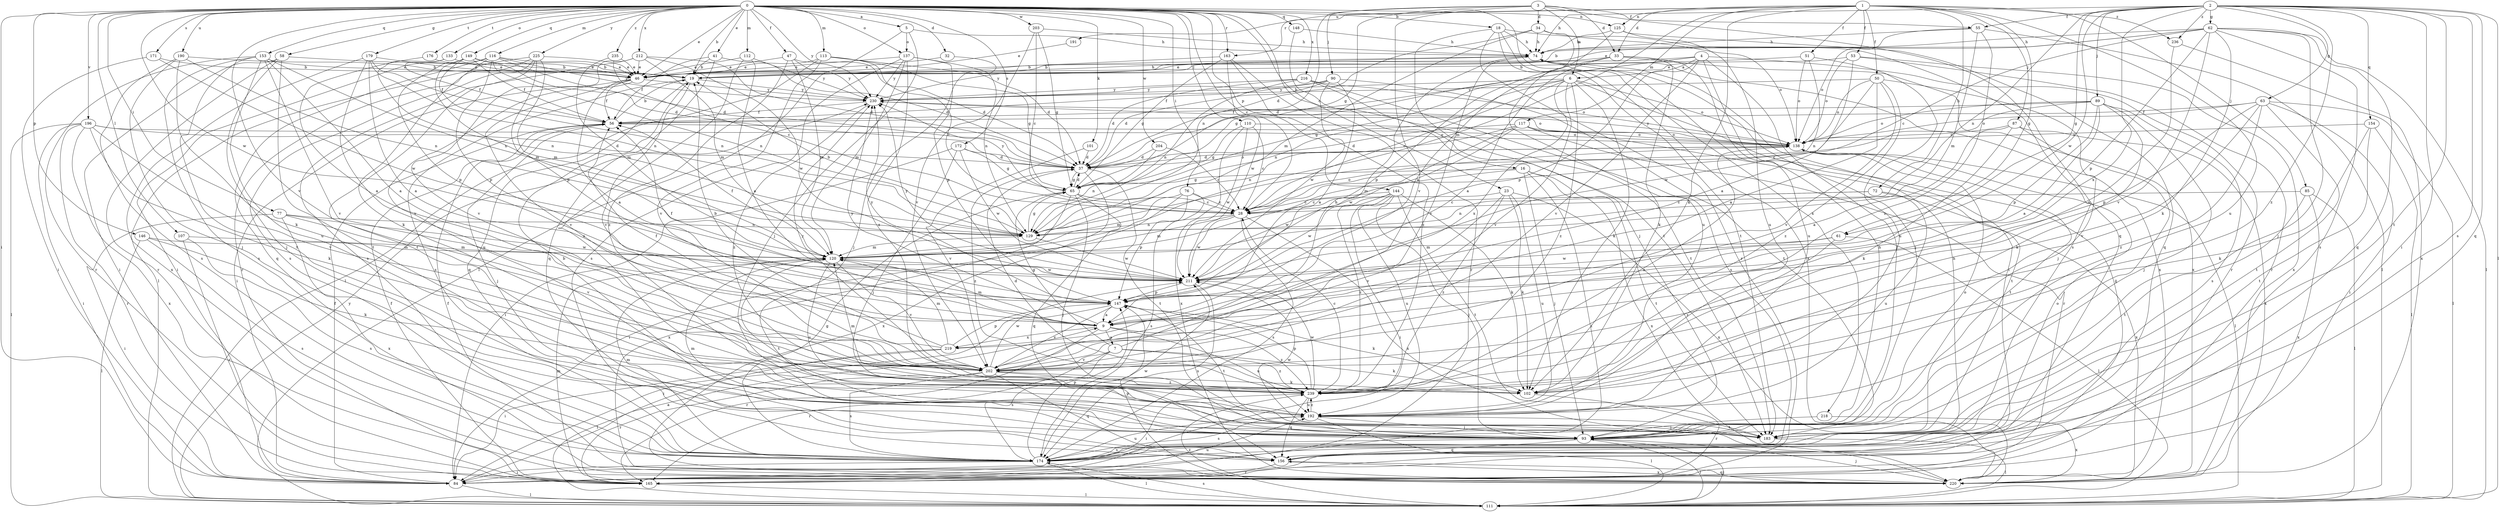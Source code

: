 strict digraph  {
0;
1;
2;
3;
4;
5;
6;
7;
9;
16;
18;
19;
23;
28;
32;
33;
34;
37;
41;
46;
47;
50;
51;
53;
55;
56;
58;
61;
62;
63;
65;
72;
74;
76;
77;
84;
85;
87;
89;
90;
93;
101;
102;
107;
110;
111;
112;
113;
116;
117;
120;
125;
129;
133;
137;
138;
144;
146;
147;
148;
149;
153;
154;
156;
163;
165;
171;
172;
174;
176;
179;
183;
190;
191;
192;
196;
202;
203;
204;
211;
212;
216;
218;
219;
220;
225;
230;
235;
236;
239;
0 -> 5  [label=a];
0 -> 16  [label=b];
0 -> 18  [label=b];
0 -> 19  [label=b];
0 -> 23  [label=c];
0 -> 28  [label=c];
0 -> 32  [label=d];
0 -> 41  [label=e];
0 -> 46  [label=e];
0 -> 47  [label=f];
0 -> 58  [label=g];
0 -> 76  [label=i];
0 -> 77  [label=i];
0 -> 84  [label=i];
0 -> 101  [label=k];
0 -> 107  [label=l];
0 -> 110  [label=l];
0 -> 112  [label=m];
0 -> 113  [label=m];
0 -> 116  [label=m];
0 -> 125  [label=n];
0 -> 133  [label=o];
0 -> 137  [label=o];
0 -> 144  [label=p];
0 -> 146  [label=p];
0 -> 148  [label=q];
0 -> 149  [label=q];
0 -> 153  [label=q];
0 -> 163  [label=r];
0 -> 171  [label=s];
0 -> 172  [label=s];
0 -> 176  [label=t];
0 -> 179  [label=t];
0 -> 190  [label=u];
0 -> 196  [label=v];
0 -> 202  [label=v];
0 -> 203  [label=w];
0 -> 204  [label=w];
0 -> 211  [label=w];
0 -> 212  [label=x];
0 -> 216  [label=x];
0 -> 218  [label=x];
0 -> 225  [label=y];
0 -> 230  [label=y];
0 -> 235  [label=z];
1 -> 33  [label=d];
1 -> 50  [label=f];
1 -> 51  [label=f];
1 -> 53  [label=f];
1 -> 61  [label=g];
1 -> 72  [label=h];
1 -> 85  [label=j];
1 -> 87  [label=j];
1 -> 102  [label=k];
1 -> 117  [label=m];
1 -> 120  [label=m];
1 -> 125  [label=n];
1 -> 163  [label=r];
1 -> 191  [label=u];
1 -> 192  [label=u];
1 -> 236  [label=z];
2 -> 55  [label=f];
2 -> 61  [label=g];
2 -> 62  [label=g];
2 -> 63  [label=g];
2 -> 74  [label=h];
2 -> 84  [label=i];
2 -> 89  [label=j];
2 -> 111  [label=l];
2 -> 129  [label=n];
2 -> 154  [label=q];
2 -> 156  [label=q];
2 -> 174  [label=s];
2 -> 183  [label=t];
2 -> 211  [label=w];
2 -> 219  [label=x];
2 -> 236  [label=z];
2 -> 239  [label=z];
3 -> 6  [label=a];
3 -> 33  [label=d];
3 -> 34  [label=d];
3 -> 55  [label=f];
3 -> 65  [label=g];
3 -> 90  [label=j];
3 -> 129  [label=n];
3 -> 156  [label=q];
3 -> 202  [label=v];
4 -> 6  [label=a];
4 -> 37  [label=d];
4 -> 65  [label=g];
4 -> 93  [label=j];
4 -> 147  [label=p];
4 -> 165  [label=r];
4 -> 192  [label=u];
4 -> 202  [label=v];
4 -> 230  [label=y];
5 -> 74  [label=h];
5 -> 93  [label=j];
5 -> 111  [label=l];
5 -> 137  [label=o];
6 -> 28  [label=c];
6 -> 65  [label=g];
6 -> 84  [label=i];
6 -> 102  [label=k];
6 -> 129  [label=n];
6 -> 138  [label=o];
6 -> 202  [label=v];
6 -> 219  [label=x];
6 -> 230  [label=y];
6 -> 239  [label=z];
7 -> 65  [label=g];
7 -> 74  [label=h];
7 -> 102  [label=k];
7 -> 165  [label=r];
7 -> 174  [label=s];
7 -> 202  [label=v];
7 -> 239  [label=z];
9 -> 7  [label=a];
9 -> 120  [label=m];
9 -> 165  [label=r];
9 -> 192  [label=u];
9 -> 219  [label=x];
9 -> 230  [label=y];
9 -> 239  [label=z];
16 -> 65  [label=g];
16 -> 84  [label=i];
16 -> 93  [label=j];
16 -> 183  [label=t];
16 -> 211  [label=w];
16 -> 220  [label=x];
18 -> 74  [label=h];
18 -> 93  [label=j];
18 -> 138  [label=o];
18 -> 165  [label=r];
18 -> 183  [label=t];
18 -> 220  [label=x];
19 -> 74  [label=h];
19 -> 156  [label=q];
19 -> 174  [label=s];
19 -> 202  [label=v];
19 -> 230  [label=y];
23 -> 28  [label=c];
23 -> 102  [label=k];
23 -> 192  [label=u];
23 -> 202  [label=v];
23 -> 220  [label=x];
23 -> 239  [label=z];
28 -> 120  [label=m];
28 -> 129  [label=n];
28 -> 138  [label=o];
28 -> 174  [label=s];
28 -> 211  [label=w];
28 -> 220  [label=x];
32 -> 46  [label=e];
32 -> 93  [label=j];
33 -> 9  [label=a];
33 -> 46  [label=e];
33 -> 93  [label=j];
33 -> 102  [label=k];
33 -> 147  [label=p];
33 -> 220  [label=x];
34 -> 37  [label=d];
34 -> 74  [label=h];
34 -> 120  [label=m];
34 -> 174  [label=s];
34 -> 192  [label=u];
37 -> 65  [label=g];
37 -> 138  [label=o];
37 -> 183  [label=t];
37 -> 220  [label=x];
37 -> 239  [label=z];
41 -> 19  [label=b];
41 -> 37  [label=d];
41 -> 56  [label=f];
41 -> 156  [label=q];
46 -> 9  [label=a];
46 -> 56  [label=f];
46 -> 84  [label=i];
46 -> 192  [label=u];
46 -> 202  [label=v];
46 -> 230  [label=y];
47 -> 37  [label=d];
47 -> 46  [label=e];
47 -> 120  [label=m];
47 -> 230  [label=y];
47 -> 239  [label=z];
50 -> 9  [label=a];
50 -> 93  [label=j];
50 -> 138  [label=o];
50 -> 202  [label=v];
50 -> 211  [label=w];
50 -> 230  [label=y];
50 -> 239  [label=z];
51 -> 19  [label=b];
51 -> 129  [label=n];
51 -> 138  [label=o];
51 -> 192  [label=u];
53 -> 9  [label=a];
53 -> 46  [label=e];
53 -> 138  [label=o];
53 -> 165  [label=r];
53 -> 220  [label=x];
55 -> 74  [label=h];
55 -> 111  [label=l];
55 -> 120  [label=m];
55 -> 138  [label=o];
55 -> 239  [label=z];
56 -> 19  [label=b];
56 -> 93  [label=j];
56 -> 138  [label=o];
58 -> 19  [label=b];
58 -> 84  [label=i];
58 -> 93  [label=j];
58 -> 165  [label=r];
58 -> 183  [label=t];
61 -> 111  [label=l];
61 -> 120  [label=m];
61 -> 211  [label=w];
61 -> 239  [label=z];
62 -> 19  [label=b];
62 -> 28  [label=c];
62 -> 46  [label=e];
62 -> 74  [label=h];
62 -> 93  [label=j];
62 -> 102  [label=k];
62 -> 111  [label=l];
62 -> 147  [label=p];
62 -> 156  [label=q];
62 -> 174  [label=s];
62 -> 202  [label=v];
63 -> 56  [label=f];
63 -> 84  [label=i];
63 -> 111  [label=l];
63 -> 138  [label=o];
63 -> 147  [label=p];
63 -> 183  [label=t];
63 -> 202  [label=v];
63 -> 239  [label=z];
65 -> 28  [label=c];
65 -> 37  [label=d];
65 -> 93  [label=j];
65 -> 156  [label=q];
65 -> 220  [label=x];
65 -> 230  [label=y];
72 -> 28  [label=c];
72 -> 129  [label=n];
72 -> 192  [label=u];
72 -> 220  [label=x];
74 -> 19  [label=b];
74 -> 84  [label=i];
74 -> 202  [label=v];
74 -> 220  [label=x];
76 -> 28  [label=c];
76 -> 84  [label=i];
76 -> 120  [label=m];
76 -> 147  [label=p];
76 -> 174  [label=s];
77 -> 84  [label=i];
77 -> 129  [label=n];
77 -> 202  [label=v];
77 -> 211  [label=w];
77 -> 220  [label=x];
84 -> 9  [label=a];
84 -> 56  [label=f];
84 -> 111  [label=l];
85 -> 28  [label=c];
85 -> 111  [label=l];
85 -> 183  [label=t];
85 -> 220  [label=x];
87 -> 9  [label=a];
87 -> 93  [label=j];
87 -> 102  [label=k];
87 -> 138  [label=o];
87 -> 220  [label=x];
89 -> 9  [label=a];
89 -> 28  [label=c];
89 -> 56  [label=f];
89 -> 93  [label=j];
89 -> 102  [label=k];
89 -> 138  [label=o];
89 -> 147  [label=p];
89 -> 174  [label=s];
90 -> 9  [label=a];
90 -> 37  [label=d];
90 -> 56  [label=f];
90 -> 183  [label=t];
90 -> 211  [label=w];
90 -> 230  [label=y];
93 -> 19  [label=b];
93 -> 74  [label=h];
93 -> 111  [label=l];
93 -> 120  [label=m];
93 -> 138  [label=o];
93 -> 156  [label=q];
93 -> 174  [label=s];
101 -> 37  [label=d];
101 -> 202  [label=v];
102 -> 165  [label=r];
107 -> 120  [label=m];
107 -> 165  [label=r];
107 -> 174  [label=s];
110 -> 28  [label=c];
110 -> 65  [label=g];
110 -> 138  [label=o];
110 -> 211  [label=w];
110 -> 220  [label=x];
111 -> 93  [label=j];
111 -> 174  [label=s];
111 -> 230  [label=y];
111 -> 239  [label=z];
112 -> 9  [label=a];
112 -> 46  [label=e];
112 -> 192  [label=u];
112 -> 230  [label=y];
113 -> 28  [label=c];
113 -> 37  [label=d];
113 -> 46  [label=e];
113 -> 65  [label=g];
113 -> 111  [label=l];
113 -> 202  [label=v];
116 -> 37  [label=d];
116 -> 46  [label=e];
116 -> 84  [label=i];
116 -> 102  [label=k];
116 -> 129  [label=n];
116 -> 147  [label=p];
116 -> 156  [label=q];
116 -> 230  [label=y];
117 -> 37  [label=d];
117 -> 120  [label=m];
117 -> 129  [label=n];
117 -> 138  [label=o];
117 -> 165  [label=r];
117 -> 183  [label=t];
117 -> 211  [label=w];
120 -> 56  [label=f];
120 -> 183  [label=t];
120 -> 192  [label=u];
120 -> 202  [label=v];
120 -> 211  [label=w];
125 -> 9  [label=a];
125 -> 74  [label=h];
125 -> 156  [label=q];
125 -> 192  [label=u];
129 -> 19  [label=b];
129 -> 65  [label=g];
129 -> 120  [label=m];
129 -> 211  [label=w];
133 -> 46  [label=e];
133 -> 56  [label=f];
133 -> 129  [label=n];
137 -> 46  [label=e];
137 -> 120  [label=m];
137 -> 129  [label=n];
137 -> 147  [label=p];
137 -> 174  [label=s];
137 -> 230  [label=y];
137 -> 239  [label=z];
138 -> 37  [label=d];
138 -> 111  [label=l];
138 -> 183  [label=t];
138 -> 230  [label=y];
138 -> 239  [label=z];
144 -> 28  [label=c];
144 -> 84  [label=i];
144 -> 93  [label=j];
144 -> 102  [label=k];
144 -> 183  [label=t];
144 -> 192  [label=u];
144 -> 211  [label=w];
144 -> 239  [label=z];
146 -> 102  [label=k];
146 -> 111  [label=l];
146 -> 120  [label=m];
146 -> 174  [label=s];
147 -> 9  [label=a];
147 -> 56  [label=f];
147 -> 84  [label=i];
147 -> 102  [label=k];
147 -> 183  [label=t];
147 -> 202  [label=v];
147 -> 230  [label=y];
148 -> 74  [label=h];
148 -> 183  [label=t];
149 -> 37  [label=d];
149 -> 46  [label=e];
149 -> 56  [label=f];
149 -> 120  [label=m];
149 -> 129  [label=n];
149 -> 147  [label=p];
153 -> 9  [label=a];
153 -> 46  [label=e];
153 -> 129  [label=n];
153 -> 165  [label=r];
153 -> 174  [label=s];
153 -> 183  [label=t];
153 -> 192  [label=u];
153 -> 202  [label=v];
154 -> 102  [label=k];
154 -> 111  [label=l];
154 -> 138  [label=o];
154 -> 183  [label=t];
156 -> 165  [label=r];
156 -> 220  [label=x];
163 -> 19  [label=b];
163 -> 65  [label=g];
163 -> 165  [label=r];
163 -> 211  [label=w];
163 -> 239  [label=z];
165 -> 56  [label=f];
165 -> 111  [label=l];
165 -> 120  [label=m];
165 -> 192  [label=u];
171 -> 19  [label=b];
171 -> 84  [label=i];
171 -> 211  [label=w];
172 -> 37  [label=d];
172 -> 65  [label=g];
172 -> 84  [label=i];
172 -> 93  [label=j];
172 -> 211  [label=w];
174 -> 65  [label=g];
174 -> 74  [label=h];
174 -> 84  [label=i];
174 -> 111  [label=l];
174 -> 120  [label=m];
174 -> 138  [label=o];
174 -> 147  [label=p];
174 -> 192  [label=u];
174 -> 211  [label=w];
176 -> 9  [label=a];
176 -> 19  [label=b];
179 -> 9  [label=a];
179 -> 46  [label=e];
179 -> 56  [label=f];
179 -> 129  [label=n];
179 -> 202  [label=v];
179 -> 220  [label=x];
183 -> 111  [label=l];
183 -> 211  [label=w];
190 -> 19  [label=b];
190 -> 93  [label=j];
190 -> 102  [label=k];
190 -> 129  [label=n];
190 -> 174  [label=s];
191 -> 46  [label=e];
192 -> 93  [label=j];
192 -> 111  [label=l];
192 -> 174  [label=s];
192 -> 183  [label=t];
192 -> 239  [label=z];
196 -> 37  [label=d];
196 -> 84  [label=i];
196 -> 102  [label=k];
196 -> 111  [label=l];
196 -> 138  [label=o];
196 -> 165  [label=r];
196 -> 202  [label=v];
196 -> 220  [label=x];
202 -> 102  [label=k];
202 -> 156  [label=q];
202 -> 165  [label=r];
202 -> 174  [label=s];
202 -> 211  [label=w];
202 -> 230  [label=y];
202 -> 239  [label=z];
203 -> 28  [label=c];
203 -> 65  [label=g];
203 -> 74  [label=h];
203 -> 202  [label=v];
204 -> 28  [label=c];
204 -> 37  [label=d];
204 -> 129  [label=n];
211 -> 147  [label=p];
211 -> 174  [label=s];
211 -> 230  [label=y];
212 -> 37  [label=d];
212 -> 46  [label=e];
212 -> 120  [label=m];
212 -> 174  [label=s];
212 -> 202  [label=v];
212 -> 211  [label=w];
216 -> 37  [label=d];
216 -> 129  [label=n];
216 -> 138  [label=o];
216 -> 174  [label=s];
216 -> 183  [label=t];
216 -> 230  [label=y];
218 -> 93  [label=j];
218 -> 220  [label=x];
219 -> 19  [label=b];
219 -> 56  [label=f];
219 -> 84  [label=i];
219 -> 111  [label=l];
219 -> 120  [label=m];
219 -> 147  [label=p];
220 -> 56  [label=f];
220 -> 93  [label=j];
220 -> 147  [label=p];
220 -> 156  [label=q];
225 -> 46  [label=e];
225 -> 111  [label=l];
225 -> 120  [label=m];
225 -> 147  [label=p];
225 -> 165  [label=r];
225 -> 174  [label=s];
225 -> 183  [label=t];
230 -> 56  [label=f];
230 -> 138  [label=o];
230 -> 239  [label=z];
235 -> 28  [label=c];
235 -> 46  [label=e];
235 -> 120  [label=m];
236 -> 202  [label=v];
236 -> 220  [label=x];
239 -> 28  [label=c];
239 -> 37  [label=d];
239 -> 84  [label=i];
239 -> 120  [label=m];
239 -> 147  [label=p];
239 -> 156  [label=q];
239 -> 192  [label=u];
239 -> 211  [label=w];
}
